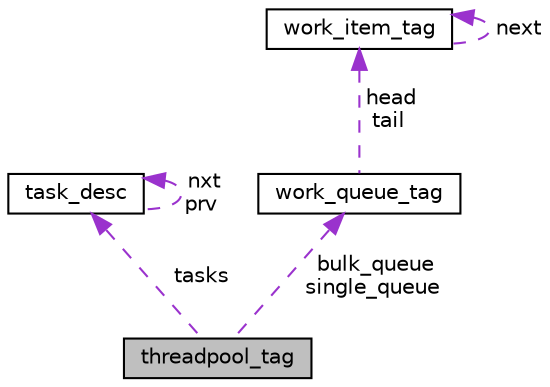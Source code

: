 digraph "threadpool_tag"
{
 // LATEX_PDF_SIZE
  edge [fontname="Helvetica",fontsize="10",labelfontname="Helvetica",labelfontsize="10"];
  node [fontname="Helvetica",fontsize="10",shape=record];
  Node1 [label="threadpool_tag",height=0.2,width=0.4,color="black", fillcolor="grey75", style="filled", fontcolor="black",tooltip=" "];
  Node2 -> Node1 [dir="back",color="darkorchid3",fontsize="10",style="dashed",label=" tasks" ,fontname="Helvetica"];
  Node2 [label="task_desc",height=0.2,width=0.4,color="black", fillcolor="white", style="filled",URL="$structtask__desc.html",tooltip=" "];
  Node2 -> Node2 [dir="back",color="darkorchid3",fontsize="10",style="dashed",label=" nxt\nprv" ,fontname="Helvetica"];
  Node3 -> Node1 [dir="back",color="darkorchid3",fontsize="10",style="dashed",label=" bulk_queue\nsingle_queue" ,fontname="Helvetica"];
  Node3 [label="work_queue_tag",height=0.2,width=0.4,color="black", fillcolor="white", style="filled",URL="$structwork__queue__tag.html",tooltip=" "];
  Node4 -> Node3 [dir="back",color="darkorchid3",fontsize="10",style="dashed",label=" head\ntail" ,fontname="Helvetica"];
  Node4 [label="work_item_tag",height=0.2,width=0.4,color="black", fillcolor="white", style="filled",URL="$structwork__item__tag.html",tooltip=" "];
  Node4 -> Node4 [dir="back",color="darkorchid3",fontsize="10",style="dashed",label=" next" ,fontname="Helvetica"];
}
